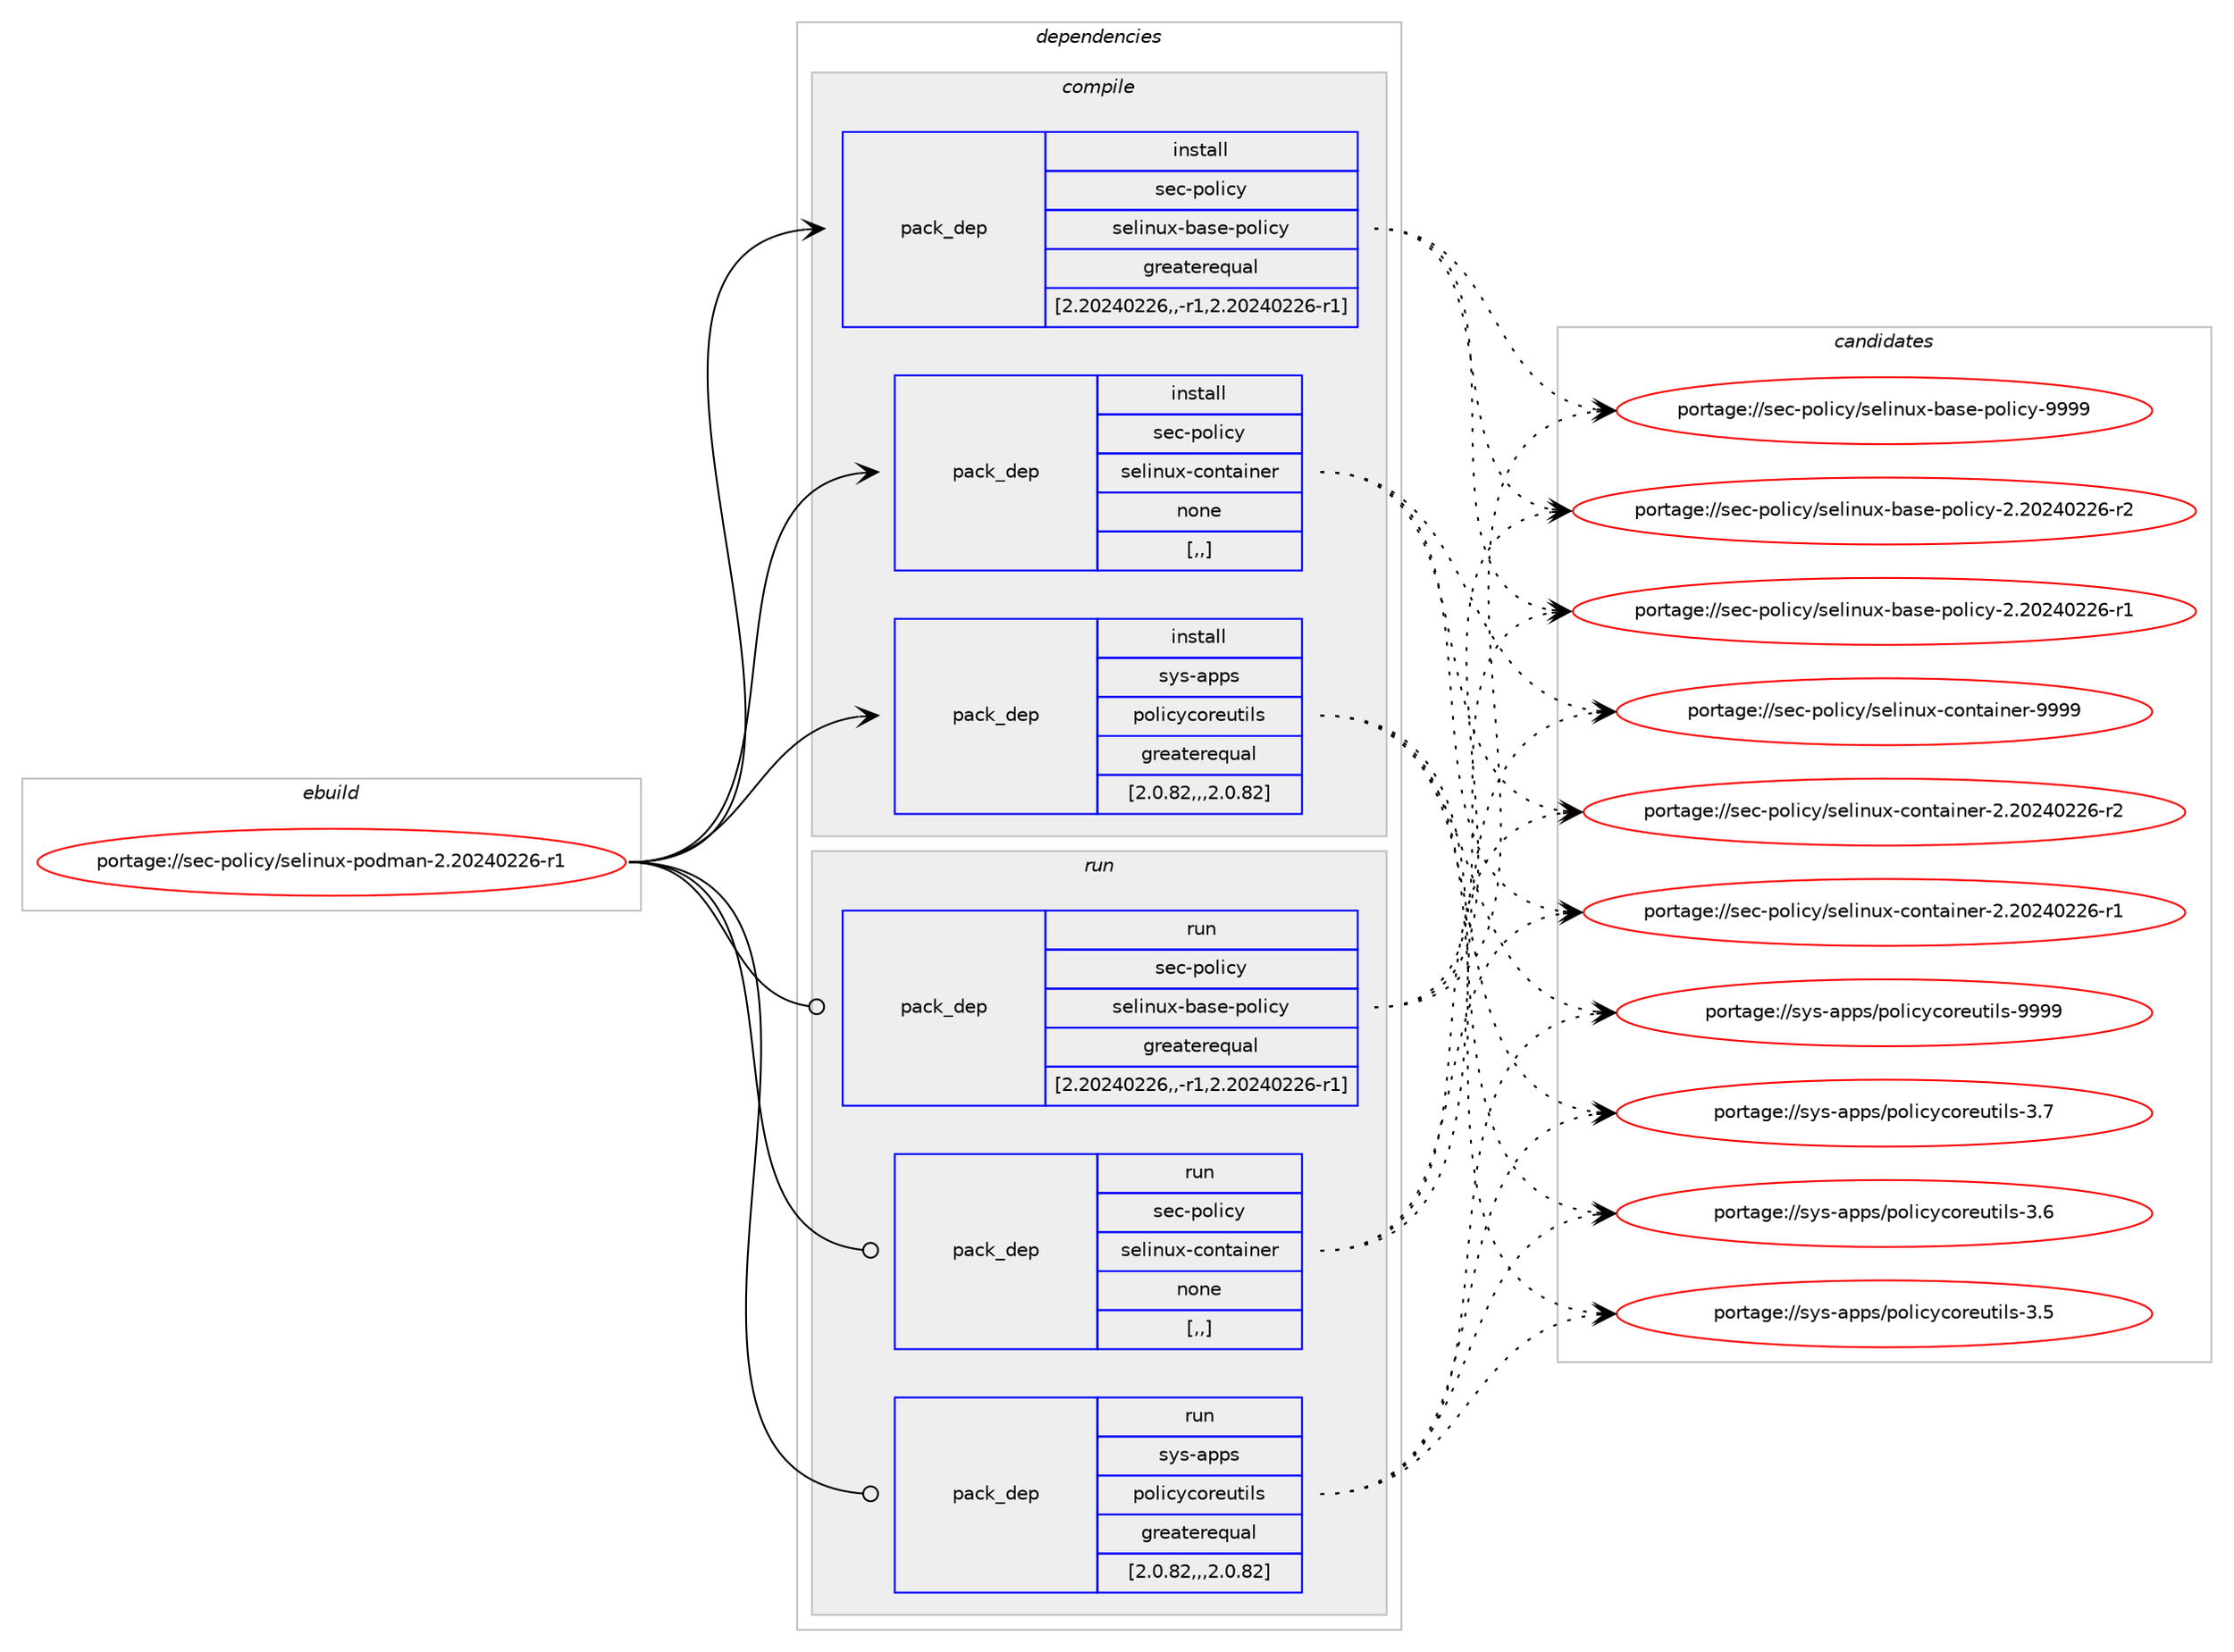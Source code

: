 digraph prolog {

# *************
# Graph options
# *************

newrank=true;
concentrate=true;
compound=true;
graph [rankdir=LR,fontname=Helvetica,fontsize=10,ranksep=1.5];#, ranksep=2.5, nodesep=0.2];
edge  [arrowhead=vee];
node  [fontname=Helvetica,fontsize=10];

# **********
# The ebuild
# **********

subgraph cluster_leftcol {
color=gray;
label=<<i>ebuild</i>>;
id [label="portage://sec-policy/selinux-podman-2.20240226-r1", color=red, width=4, href="../sec-policy/selinux-podman-2.20240226-r1.svg"];
}

# ****************
# The dependencies
# ****************

subgraph cluster_midcol {
color=gray;
label=<<i>dependencies</i>>;
subgraph cluster_compile {
fillcolor="#eeeeee";
style=filled;
label=<<i>compile</i>>;
subgraph pack303696 {
dependency416941 [label=<<TABLE BORDER="0" CELLBORDER="1" CELLSPACING="0" CELLPADDING="4" WIDTH="220"><TR><TD ROWSPAN="6" CELLPADDING="30">pack_dep</TD></TR><TR><TD WIDTH="110">install</TD></TR><TR><TD>sec-policy</TD></TR><TR><TD>selinux-base-policy</TD></TR><TR><TD>greaterequal</TD></TR><TR><TD>[2.20240226,,-r1,2.20240226-r1]</TD></TR></TABLE>>, shape=none, color=blue];
}
id:e -> dependency416941:w [weight=20,style="solid",arrowhead="vee"];
subgraph pack303697 {
dependency416942 [label=<<TABLE BORDER="0" CELLBORDER="1" CELLSPACING="0" CELLPADDING="4" WIDTH="220"><TR><TD ROWSPAN="6" CELLPADDING="30">pack_dep</TD></TR><TR><TD WIDTH="110">install</TD></TR><TR><TD>sec-policy</TD></TR><TR><TD>selinux-container</TD></TR><TR><TD>none</TD></TR><TR><TD>[,,]</TD></TR></TABLE>>, shape=none, color=blue];
}
id:e -> dependency416942:w [weight=20,style="solid",arrowhead="vee"];
subgraph pack303698 {
dependency416943 [label=<<TABLE BORDER="0" CELLBORDER="1" CELLSPACING="0" CELLPADDING="4" WIDTH="220"><TR><TD ROWSPAN="6" CELLPADDING="30">pack_dep</TD></TR><TR><TD WIDTH="110">install</TD></TR><TR><TD>sys-apps</TD></TR><TR><TD>policycoreutils</TD></TR><TR><TD>greaterequal</TD></TR><TR><TD>[2.0.82,,,2.0.82]</TD></TR></TABLE>>, shape=none, color=blue];
}
id:e -> dependency416943:w [weight=20,style="solid",arrowhead="vee"];
}
subgraph cluster_compileandrun {
fillcolor="#eeeeee";
style=filled;
label=<<i>compile and run</i>>;
}
subgraph cluster_run {
fillcolor="#eeeeee";
style=filled;
label=<<i>run</i>>;
subgraph pack303699 {
dependency416944 [label=<<TABLE BORDER="0" CELLBORDER="1" CELLSPACING="0" CELLPADDING="4" WIDTH="220"><TR><TD ROWSPAN="6" CELLPADDING="30">pack_dep</TD></TR><TR><TD WIDTH="110">run</TD></TR><TR><TD>sec-policy</TD></TR><TR><TD>selinux-base-policy</TD></TR><TR><TD>greaterequal</TD></TR><TR><TD>[2.20240226,,-r1,2.20240226-r1]</TD></TR></TABLE>>, shape=none, color=blue];
}
id:e -> dependency416944:w [weight=20,style="solid",arrowhead="odot"];
subgraph pack303700 {
dependency416945 [label=<<TABLE BORDER="0" CELLBORDER="1" CELLSPACING="0" CELLPADDING="4" WIDTH="220"><TR><TD ROWSPAN="6" CELLPADDING="30">pack_dep</TD></TR><TR><TD WIDTH="110">run</TD></TR><TR><TD>sec-policy</TD></TR><TR><TD>selinux-container</TD></TR><TR><TD>none</TD></TR><TR><TD>[,,]</TD></TR></TABLE>>, shape=none, color=blue];
}
id:e -> dependency416945:w [weight=20,style="solid",arrowhead="odot"];
subgraph pack303701 {
dependency416946 [label=<<TABLE BORDER="0" CELLBORDER="1" CELLSPACING="0" CELLPADDING="4" WIDTH="220"><TR><TD ROWSPAN="6" CELLPADDING="30">pack_dep</TD></TR><TR><TD WIDTH="110">run</TD></TR><TR><TD>sys-apps</TD></TR><TR><TD>policycoreutils</TD></TR><TR><TD>greaterequal</TD></TR><TR><TD>[2.0.82,,,2.0.82]</TD></TR></TABLE>>, shape=none, color=blue];
}
id:e -> dependency416946:w [weight=20,style="solid",arrowhead="odot"];
}
}

# **************
# The candidates
# **************

subgraph cluster_choices {
rank=same;
color=gray;
label=<<i>candidates</i>>;

subgraph choice303696 {
color=black;
nodesep=1;
choice1151019945112111108105991214711510110810511011712045989711510145112111108105991214557575757 [label="portage://sec-policy/selinux-base-policy-9999", color=red, width=4,href="../sec-policy/selinux-base-policy-9999.svg"];
choice11510199451121111081059912147115101108105110117120459897115101451121111081059912145504650485052485050544511450 [label="portage://sec-policy/selinux-base-policy-2.20240226-r2", color=red, width=4,href="../sec-policy/selinux-base-policy-2.20240226-r2.svg"];
choice11510199451121111081059912147115101108105110117120459897115101451121111081059912145504650485052485050544511449 [label="portage://sec-policy/selinux-base-policy-2.20240226-r1", color=red, width=4,href="../sec-policy/selinux-base-policy-2.20240226-r1.svg"];
dependency416941:e -> choice1151019945112111108105991214711510110810511011712045989711510145112111108105991214557575757:w [style=dotted,weight="100"];
dependency416941:e -> choice11510199451121111081059912147115101108105110117120459897115101451121111081059912145504650485052485050544511450:w [style=dotted,weight="100"];
dependency416941:e -> choice11510199451121111081059912147115101108105110117120459897115101451121111081059912145504650485052485050544511449:w [style=dotted,weight="100"];
}
subgraph choice303697 {
color=black;
nodesep=1;
choice115101994511211110810599121471151011081051101171204599111110116971051101011144557575757 [label="portage://sec-policy/selinux-container-9999", color=red, width=4,href="../sec-policy/selinux-container-9999.svg"];
choice1151019945112111108105991214711510110810511011712045991111101169710511010111445504650485052485050544511450 [label="portage://sec-policy/selinux-container-2.20240226-r2", color=red, width=4,href="../sec-policy/selinux-container-2.20240226-r2.svg"];
choice1151019945112111108105991214711510110810511011712045991111101169710511010111445504650485052485050544511449 [label="portage://sec-policy/selinux-container-2.20240226-r1", color=red, width=4,href="../sec-policy/selinux-container-2.20240226-r1.svg"];
dependency416942:e -> choice115101994511211110810599121471151011081051101171204599111110116971051101011144557575757:w [style=dotted,weight="100"];
dependency416942:e -> choice1151019945112111108105991214711510110810511011712045991111101169710511010111445504650485052485050544511450:w [style=dotted,weight="100"];
dependency416942:e -> choice1151019945112111108105991214711510110810511011712045991111101169710511010111445504650485052485050544511449:w [style=dotted,weight="100"];
}
subgraph choice303698 {
color=black;
nodesep=1;
choice11512111545971121121154711211110810599121991111141011171161051081154557575757 [label="portage://sys-apps/policycoreutils-9999", color=red, width=4,href="../sys-apps/policycoreutils-9999.svg"];
choice115121115459711211211547112111108105991219911111410111711610510811545514655 [label="portage://sys-apps/policycoreutils-3.7", color=red, width=4,href="../sys-apps/policycoreutils-3.7.svg"];
choice115121115459711211211547112111108105991219911111410111711610510811545514654 [label="portage://sys-apps/policycoreutils-3.6", color=red, width=4,href="../sys-apps/policycoreutils-3.6.svg"];
choice115121115459711211211547112111108105991219911111410111711610510811545514653 [label="portage://sys-apps/policycoreutils-3.5", color=red, width=4,href="../sys-apps/policycoreutils-3.5.svg"];
dependency416943:e -> choice11512111545971121121154711211110810599121991111141011171161051081154557575757:w [style=dotted,weight="100"];
dependency416943:e -> choice115121115459711211211547112111108105991219911111410111711610510811545514655:w [style=dotted,weight="100"];
dependency416943:e -> choice115121115459711211211547112111108105991219911111410111711610510811545514654:w [style=dotted,weight="100"];
dependency416943:e -> choice115121115459711211211547112111108105991219911111410111711610510811545514653:w [style=dotted,weight="100"];
}
subgraph choice303699 {
color=black;
nodesep=1;
choice1151019945112111108105991214711510110810511011712045989711510145112111108105991214557575757 [label="portage://sec-policy/selinux-base-policy-9999", color=red, width=4,href="../sec-policy/selinux-base-policy-9999.svg"];
choice11510199451121111081059912147115101108105110117120459897115101451121111081059912145504650485052485050544511450 [label="portage://sec-policy/selinux-base-policy-2.20240226-r2", color=red, width=4,href="../sec-policy/selinux-base-policy-2.20240226-r2.svg"];
choice11510199451121111081059912147115101108105110117120459897115101451121111081059912145504650485052485050544511449 [label="portage://sec-policy/selinux-base-policy-2.20240226-r1", color=red, width=4,href="../sec-policy/selinux-base-policy-2.20240226-r1.svg"];
dependency416944:e -> choice1151019945112111108105991214711510110810511011712045989711510145112111108105991214557575757:w [style=dotted,weight="100"];
dependency416944:e -> choice11510199451121111081059912147115101108105110117120459897115101451121111081059912145504650485052485050544511450:w [style=dotted,weight="100"];
dependency416944:e -> choice11510199451121111081059912147115101108105110117120459897115101451121111081059912145504650485052485050544511449:w [style=dotted,weight="100"];
}
subgraph choice303700 {
color=black;
nodesep=1;
choice115101994511211110810599121471151011081051101171204599111110116971051101011144557575757 [label="portage://sec-policy/selinux-container-9999", color=red, width=4,href="../sec-policy/selinux-container-9999.svg"];
choice1151019945112111108105991214711510110810511011712045991111101169710511010111445504650485052485050544511450 [label="portage://sec-policy/selinux-container-2.20240226-r2", color=red, width=4,href="../sec-policy/selinux-container-2.20240226-r2.svg"];
choice1151019945112111108105991214711510110810511011712045991111101169710511010111445504650485052485050544511449 [label="portage://sec-policy/selinux-container-2.20240226-r1", color=red, width=4,href="../sec-policy/selinux-container-2.20240226-r1.svg"];
dependency416945:e -> choice115101994511211110810599121471151011081051101171204599111110116971051101011144557575757:w [style=dotted,weight="100"];
dependency416945:e -> choice1151019945112111108105991214711510110810511011712045991111101169710511010111445504650485052485050544511450:w [style=dotted,weight="100"];
dependency416945:e -> choice1151019945112111108105991214711510110810511011712045991111101169710511010111445504650485052485050544511449:w [style=dotted,weight="100"];
}
subgraph choice303701 {
color=black;
nodesep=1;
choice11512111545971121121154711211110810599121991111141011171161051081154557575757 [label="portage://sys-apps/policycoreutils-9999", color=red, width=4,href="../sys-apps/policycoreutils-9999.svg"];
choice115121115459711211211547112111108105991219911111410111711610510811545514655 [label="portage://sys-apps/policycoreutils-3.7", color=red, width=4,href="../sys-apps/policycoreutils-3.7.svg"];
choice115121115459711211211547112111108105991219911111410111711610510811545514654 [label="portage://sys-apps/policycoreutils-3.6", color=red, width=4,href="../sys-apps/policycoreutils-3.6.svg"];
choice115121115459711211211547112111108105991219911111410111711610510811545514653 [label="portage://sys-apps/policycoreutils-3.5", color=red, width=4,href="../sys-apps/policycoreutils-3.5.svg"];
dependency416946:e -> choice11512111545971121121154711211110810599121991111141011171161051081154557575757:w [style=dotted,weight="100"];
dependency416946:e -> choice115121115459711211211547112111108105991219911111410111711610510811545514655:w [style=dotted,weight="100"];
dependency416946:e -> choice115121115459711211211547112111108105991219911111410111711610510811545514654:w [style=dotted,weight="100"];
dependency416946:e -> choice115121115459711211211547112111108105991219911111410111711610510811545514653:w [style=dotted,weight="100"];
}
}

}
